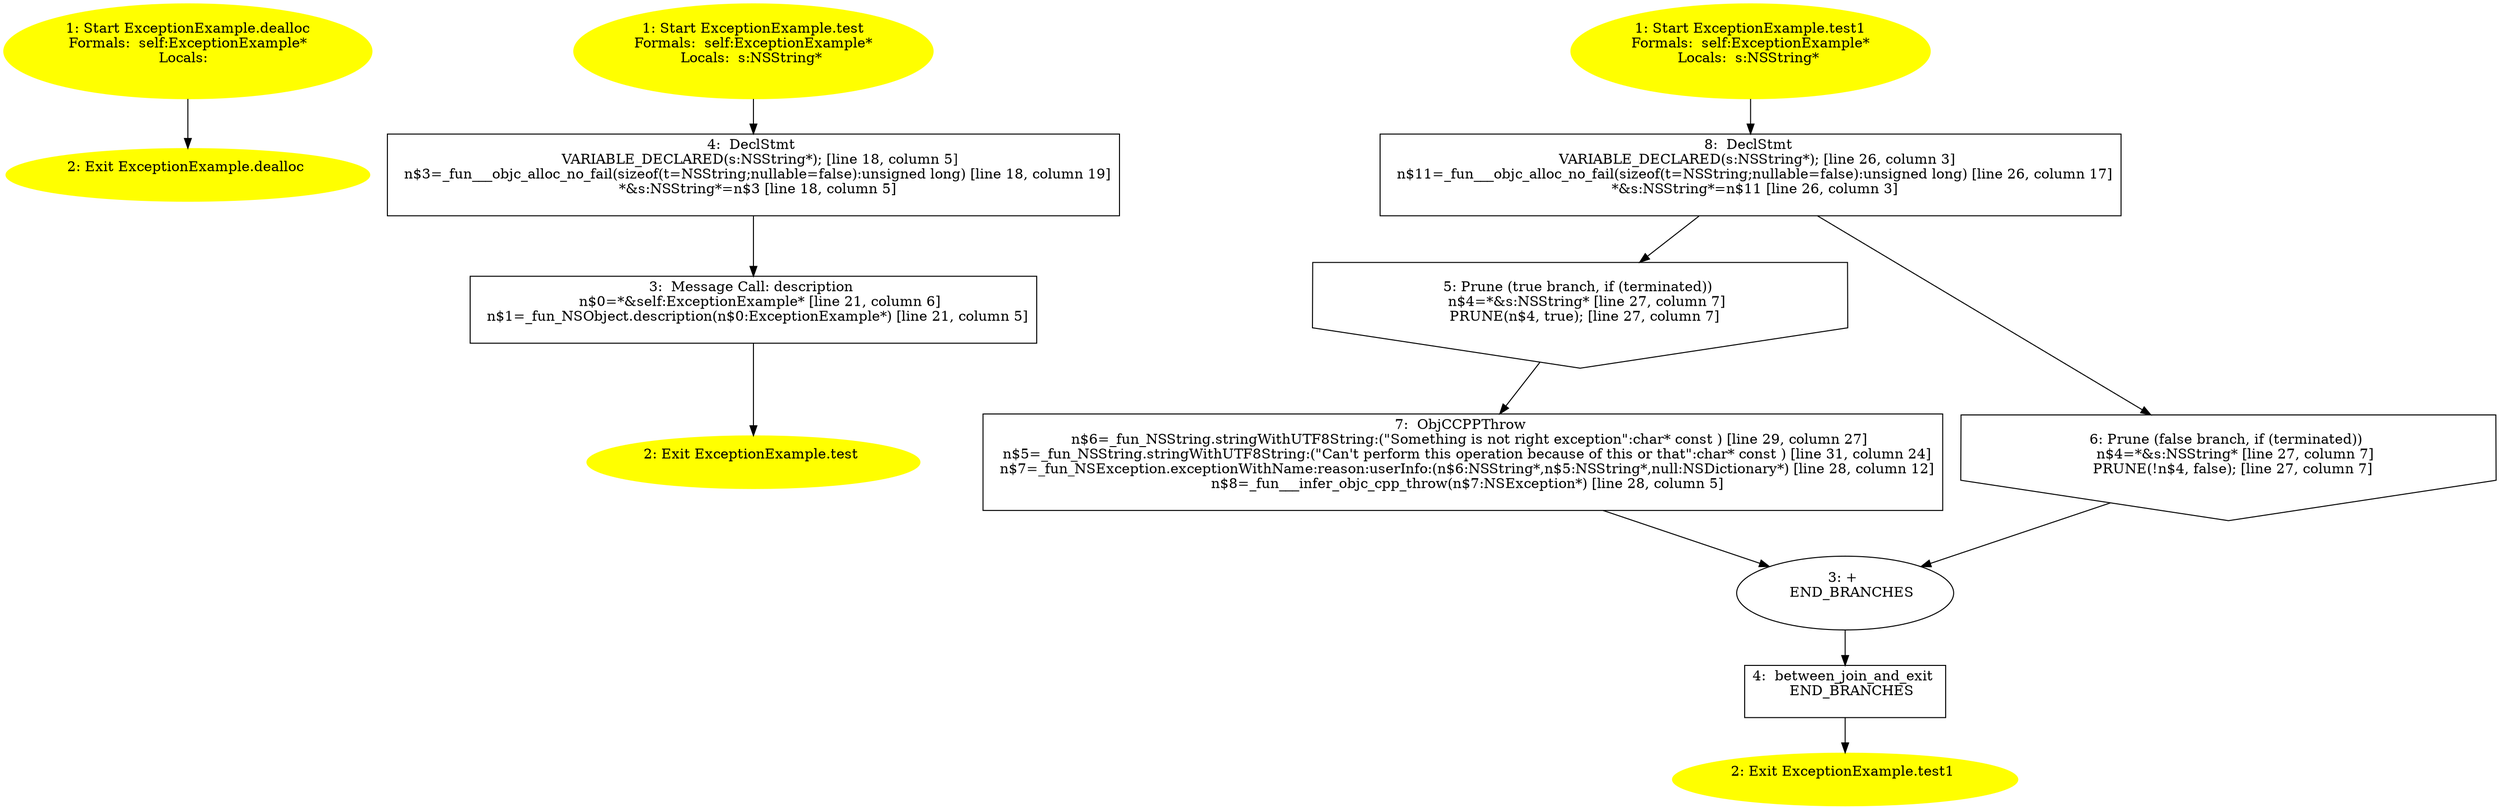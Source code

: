/* @generated */
digraph cfg {
"dealloc#ExceptionExample#[instanc.4ef0b48f7d80dda6_1" [label="1: Start ExceptionExample.dealloc\nFormals:  self:ExceptionExample*\nLocals:  \n  " color=yellow style=filled]
	

	 "dealloc#ExceptionExample#[instanc.4ef0b48f7d80dda6_1" -> "dealloc#ExceptionExample#[instanc.4ef0b48f7d80dda6_2" ;
"dealloc#ExceptionExample#[instanc.4ef0b48f7d80dda6_2" [label="2: Exit ExceptionExample.dealloc \n  " color=yellow style=filled]
	

"test#ExceptionExample#[instance].8931bcda75f7d6f0_1" [label="1: Start ExceptionExample.test\nFormals:  self:ExceptionExample*\nLocals:  s:NSString* \n  " color=yellow style=filled]
	

	 "test#ExceptionExample#[instance].8931bcda75f7d6f0_1" -> "test#ExceptionExample#[instance].8931bcda75f7d6f0_4" ;
"test#ExceptionExample#[instance].8931bcda75f7d6f0_2" [label="2: Exit ExceptionExample.test \n  " color=yellow style=filled]
	

"test#ExceptionExample#[instance].8931bcda75f7d6f0_3" [label="3:  Message Call: description \n   n$0=*&self:ExceptionExample* [line 21, column 6]\n  n$1=_fun_NSObject.description(n$0:ExceptionExample*) [line 21, column 5]\n " shape="box"]
	

	 "test#ExceptionExample#[instance].8931bcda75f7d6f0_3" -> "test#ExceptionExample#[instance].8931bcda75f7d6f0_2" ;
"test#ExceptionExample#[instance].8931bcda75f7d6f0_4" [label="4:  DeclStmt \n   VARIABLE_DECLARED(s:NSString*); [line 18, column 5]\n  n$3=_fun___objc_alloc_no_fail(sizeof(t=NSString;nullable=false):unsigned long) [line 18, column 19]\n  *&s:NSString*=n$3 [line 18, column 5]\n " shape="box"]
	

	 "test#ExceptionExample#[instance].8931bcda75f7d6f0_4" -> "test#ExceptionExample#[instance].8931bcda75f7d6f0_3" ;
"test1#ExceptionExample#[instance].a03ebc2a7c41ec04_1" [label="1: Start ExceptionExample.test1\nFormals:  self:ExceptionExample*\nLocals:  s:NSString* \n  " color=yellow style=filled]
	

	 "test1#ExceptionExample#[instance].a03ebc2a7c41ec04_1" -> "test1#ExceptionExample#[instance].a03ebc2a7c41ec04_8" ;
"test1#ExceptionExample#[instance].a03ebc2a7c41ec04_2" [label="2: Exit ExceptionExample.test1 \n  " color=yellow style=filled]
	

"test1#ExceptionExample#[instance].a03ebc2a7c41ec04_3" [label="3: + \n   END_BRANCHES\n " ]
	

	 "test1#ExceptionExample#[instance].a03ebc2a7c41ec04_3" -> "test1#ExceptionExample#[instance].a03ebc2a7c41ec04_4" ;
"test1#ExceptionExample#[instance].a03ebc2a7c41ec04_4" [label="4:  between_join_and_exit \n   END_BRANCHES\n " shape="box"]
	

	 "test1#ExceptionExample#[instance].a03ebc2a7c41ec04_4" -> "test1#ExceptionExample#[instance].a03ebc2a7c41ec04_2" ;
"test1#ExceptionExample#[instance].a03ebc2a7c41ec04_5" [label="5: Prune (true branch, if (terminated)) \n   n$4=*&s:NSString* [line 27, column 7]\n  PRUNE(n$4, true); [line 27, column 7]\n " shape="invhouse"]
	

	 "test1#ExceptionExample#[instance].a03ebc2a7c41ec04_5" -> "test1#ExceptionExample#[instance].a03ebc2a7c41ec04_7" ;
"test1#ExceptionExample#[instance].a03ebc2a7c41ec04_6" [label="6: Prune (false branch, if (terminated)) \n   n$4=*&s:NSString* [line 27, column 7]\n  PRUNE(!n$4, false); [line 27, column 7]\n " shape="invhouse"]
	

	 "test1#ExceptionExample#[instance].a03ebc2a7c41ec04_6" -> "test1#ExceptionExample#[instance].a03ebc2a7c41ec04_3" ;
"test1#ExceptionExample#[instance].a03ebc2a7c41ec04_7" [label="7:  ObjCCPPThrow \n   n$6=_fun_NSString.stringWithUTF8String:(\"Something is not right exception\":char* const ) [line 29, column 27]\n  n$5=_fun_NSString.stringWithUTF8String:(\"Can't perform this operation because of this or that\":char* const ) [line 31, column 24]\n  n$7=_fun_NSException.exceptionWithName:reason:userInfo:(n$6:NSString*,n$5:NSString*,null:NSDictionary*) [line 28, column 12]\n  n$8=_fun___infer_objc_cpp_throw(n$7:NSException*) [line 28, column 5]\n " shape="box"]
	

	 "test1#ExceptionExample#[instance].a03ebc2a7c41ec04_7" -> "test1#ExceptionExample#[instance].a03ebc2a7c41ec04_3" ;
"test1#ExceptionExample#[instance].a03ebc2a7c41ec04_8" [label="8:  DeclStmt \n   VARIABLE_DECLARED(s:NSString*); [line 26, column 3]\n  n$11=_fun___objc_alloc_no_fail(sizeof(t=NSString;nullable=false):unsigned long) [line 26, column 17]\n  *&s:NSString*=n$11 [line 26, column 3]\n " shape="box"]
	

	 "test1#ExceptionExample#[instance].a03ebc2a7c41ec04_8" -> "test1#ExceptionExample#[instance].a03ebc2a7c41ec04_5" ;
	 "test1#ExceptionExample#[instance].a03ebc2a7c41ec04_8" -> "test1#ExceptionExample#[instance].a03ebc2a7c41ec04_6" ;
}
